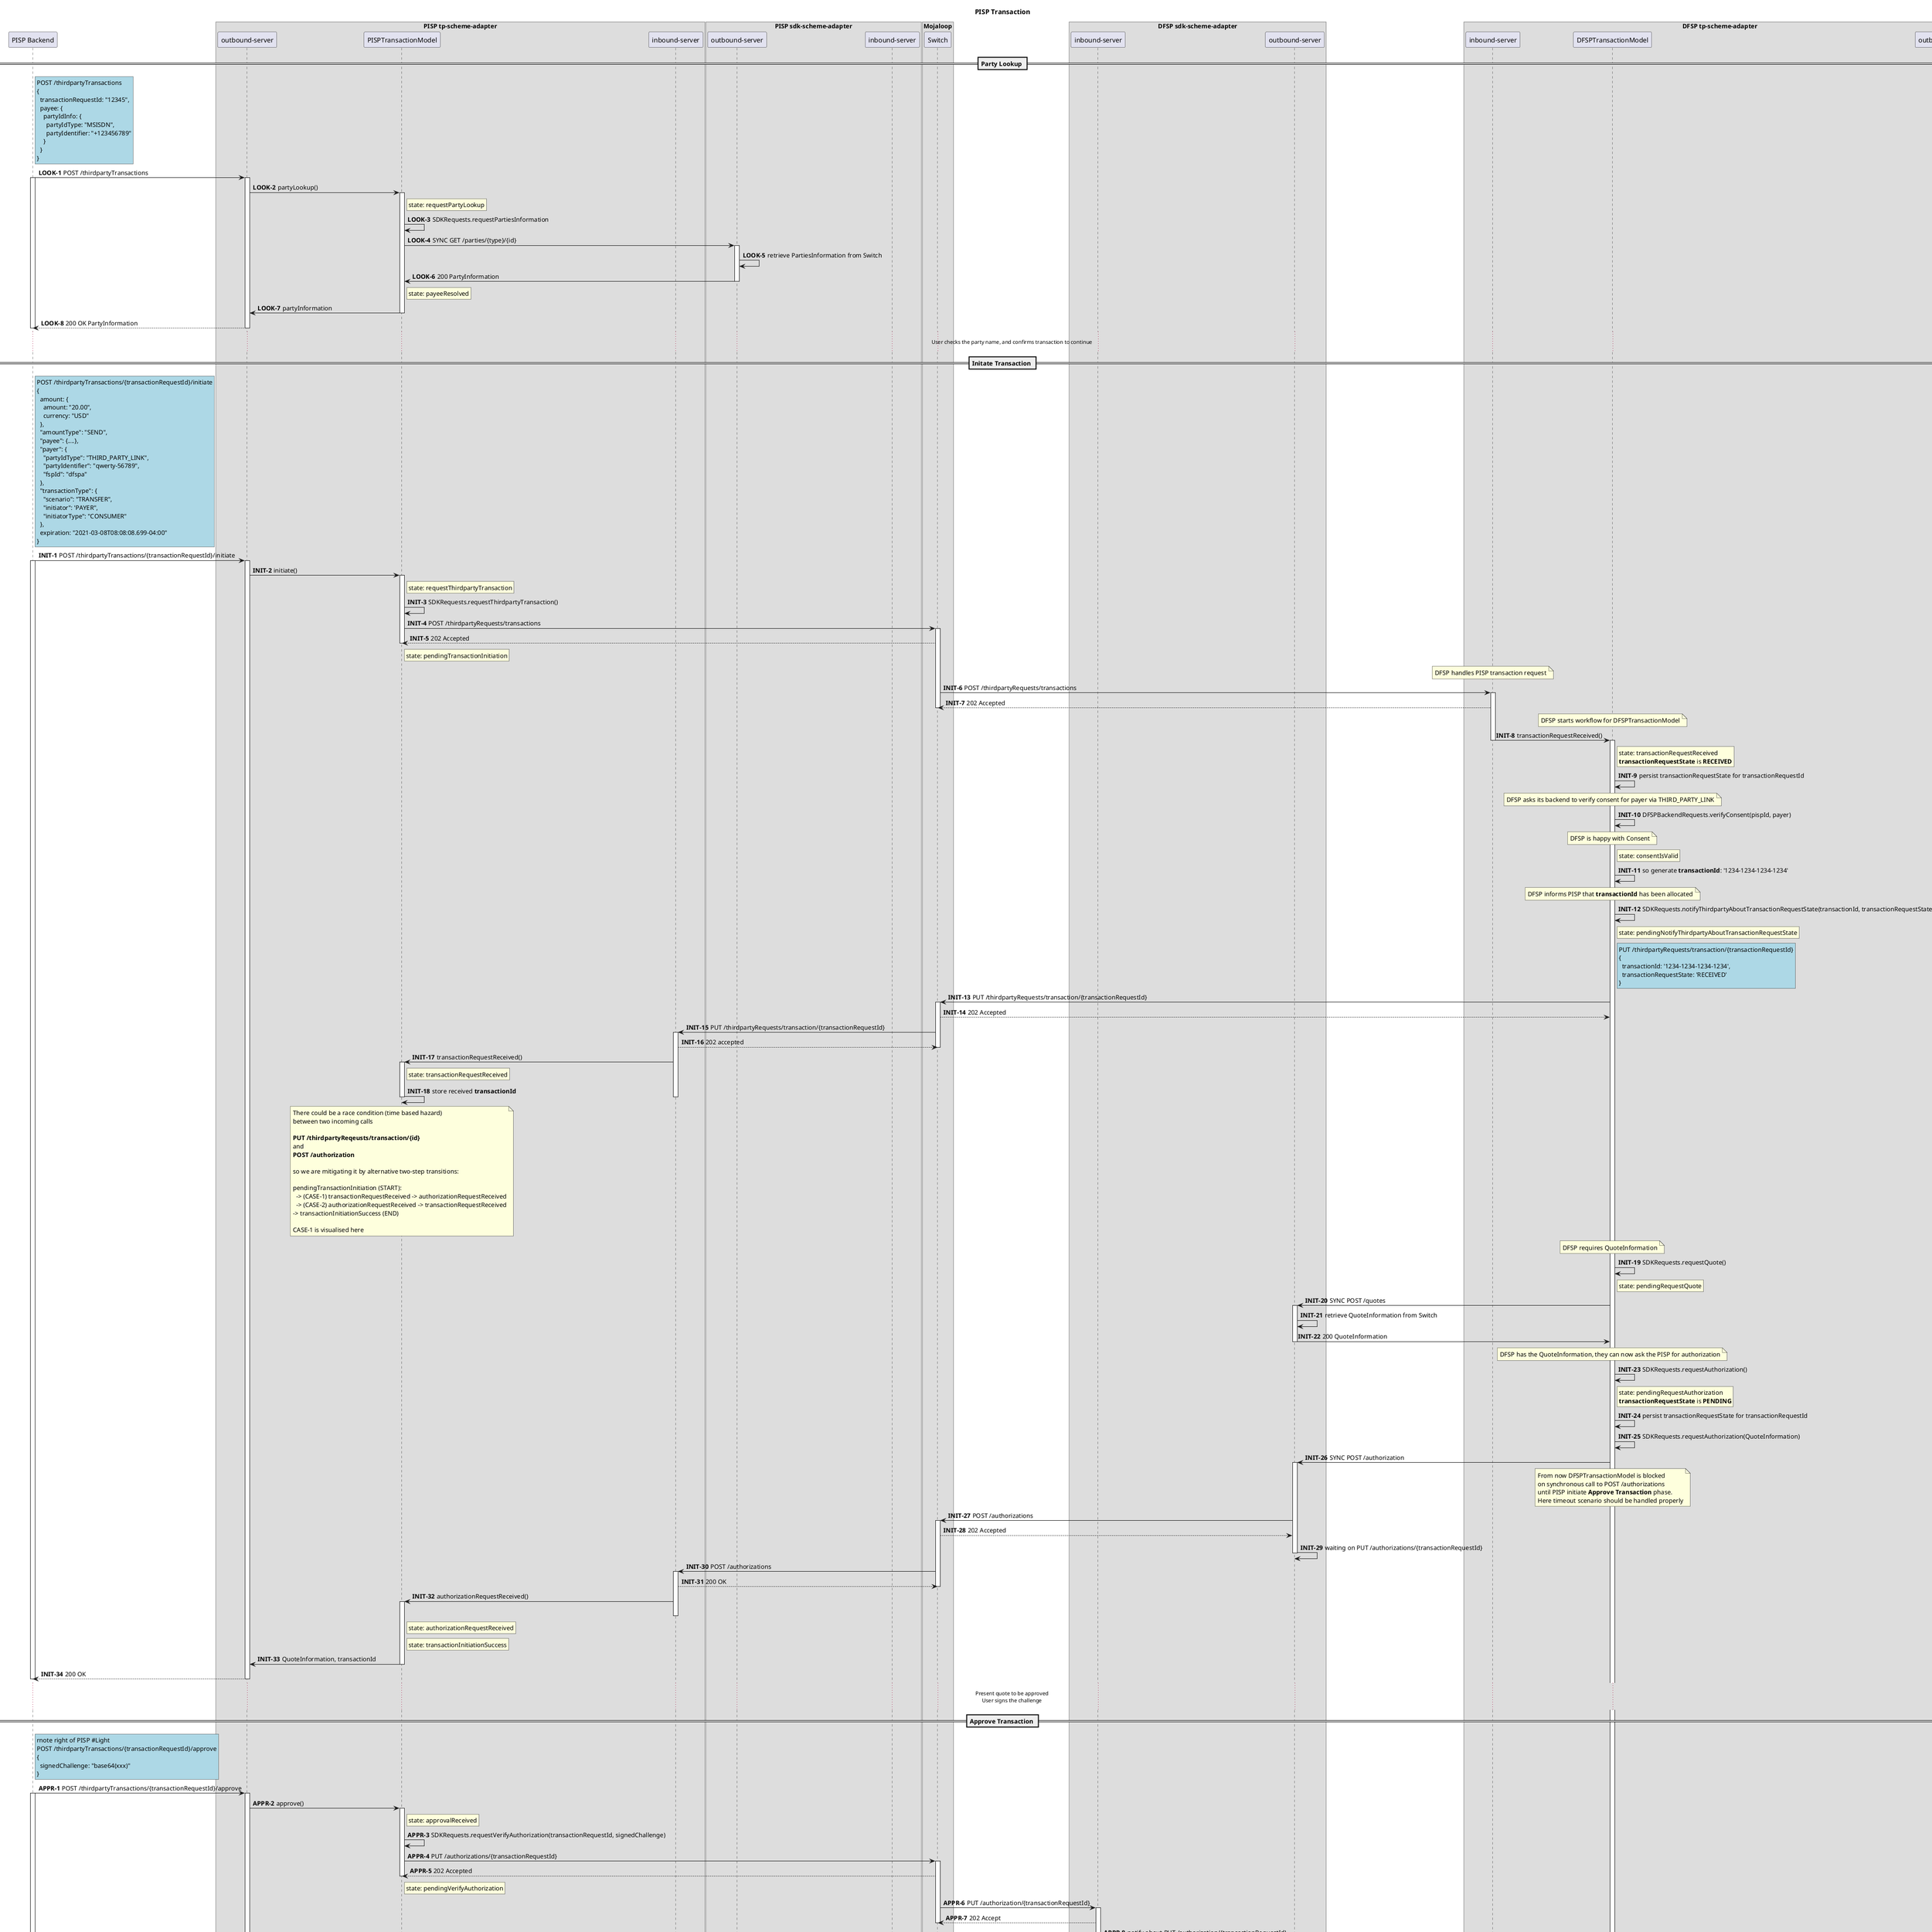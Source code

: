 @startuml

title PISP Transaction


participant "PISP Backend" as PISP
box "PISP tp-scheme-adapter"
  participant "outbound-server" as PISP_TP_OUT
  participant "PISPTransactionModel" as PISP_TM
  participant "inbound-server" as PISP_TP_IN
end box
box "PISP sdk-scheme-adapter"
  participant "outbound-server" as PISP_SDK_OUT
  participant "inbound-server" as PISP_SDK_IN
end box
box "Mojaloop"
    participant Switch
end box
box "DFSP sdk-scheme-adapter"
  participant "inbound-server" as DFSP_SDK_IN
  participant "outbound-server" as DFSP_SDK_OUT
end box
box "DFSP tp-scheme-adapter"
  participant "inbound-server" as DFSP_TP_IN
  participant "DFSPTransactionModel" as DFSP_TM
  participant "outbound-server" as DFSP_TP_OUT
end box


== Party Lookup ==
autonumber 1 "<b>LOOK-#</b>"
rnote right of PISP #LightBlue
POST /thirdpartyTransactions
{
  transactionRequestId: "12345",
  payee: {
    partyIdInfo: {
      partyIdType: "MSISDN",
      partyIdentifier: "+123456789"
    }
  }
}
end note
PISP -> PISP_TP_OUT: POST /thirdpartyTransactions
activate PISP
activate PISP_TP_OUT
' TODO: line up with state-models.md doc
PISP_TP_OUT -> PISP_TM: partyLookup()
rnote right of PISP_TM: state: requestPartyLookup
activate PISP_TM
PISP_TM -> PISP_TM: SDKRequests.requestPartiesInformation
PISP_TM -> PISP_SDK_OUT: SYNC GET /parties/{type}/{id}
activate PISP_SDK_OUT
PISP_SDK_OUT -> PISP_SDK_OUT: retrieve PartiesInformation from Switch
PISP_SDK_OUT -> PISP_TM: 200 PartyInformation
deactivate PISP_SDK_OUT
rnote right of PISP_TM: state: payeeResolved

PISP_TM -> PISP_TP_OUT: partyInformation
deactivate PISP_TM

' TODO: party lookup details
PISP_TP_OUT --> PISP: 200 OK PartyInformation
deactivate PISP_TP_OUT
deactivate PISP

...User checks the party name, and confirms transaction to continue...



== Initate Transaction ==
autonumber 1 "<b>INIT-#</b>"
rnote right of PISP #LightBlue
POST /thirdpartyTransactions/{transactionRequestId}/initiate
{
  amount: {
    amount: "20.00",
    currency: "USD"
  },
  "amountType": "SEND",
  "payee": {....},
  "payer": {
    "partyIdType": "THIRD_PARTY_LINK",
    "partyIdentifier": "qwerty-56789",
    "fspId": "dfspa"
  },
  "transactionType": {
    "scenario": "TRANSFER",
    "initiator": 'PAYER",
    "initiatorType": "CONSUMER"
  },
  expiration: "2021-03-08T08:08:08.699-04:00"
}
end note
PISP -> PISP_TP_OUT: POST /thirdpartyTransactions/{transactionRequestId}/initiate
activate PISP
activate PISP_TP_OUT

PISP_TP_OUT -> PISP_TM: initiate()
activate PISP_TM
rnote right of PISP_TM: state: requestThirdpartyTransaction
PISP_TM -> PISP_TM: SDKRequests.requestThirdpartyTransaction()
PISP_TM -> Switch: POST /thirdpartyRequests/transactions
activate Switch
Switch --> PISP_TM: 202 Accepted
deactivate PISP_TM
rnote right of PISP_TM: state: pendingTransactionInitiation

note over DFSP_TP_IN
  DFSP handles PISP transaction request
end note
Switch -> DFSP_TP_IN: POST /thirdpartyRequests/transactions
activate DFSP_TP_IN
DFSP_TP_IN --> Switch: 202 Accepted
deactivate Switch
note over DFSP_TM
  DFSP starts workflow for DFSPTransactionModel
end note
DFSP_TP_IN -> DFSP_TM: transactionRequestReceived()
deactivate DFSP_TP_IN
activate DFSP_TM
rnote right of DFSP_TM: state: transactionRequestReceived\n**transactionRequestState** is **RECEIVED**
DFSP_TM -> DFSP_TM: persist transactionRequestState for transactionRequestId
note over DFSP_TM
  DFSP asks its backend to verify consent for payer via THIRD_PARTY_LINK
end note
DFSP_TM -> DFSP_TM: DFSPBackendRequests.verifyConsent(pispId, payer)
note over DFSP_TM
  DFSP is happy with Consent
end note
rnote right of DFSP_TM: state: consentIsValid
DFSP_TM -> DFSP_TM: so generate **transactionId**: '1234-1234-1234-1234'
note over DFSP_TM
  DFSP informs PISP that **transactionId** has been allocated
end note
DFSP_TM -> DFSP_TM: SDKRequests.notifyThirdpartyAboutTransactionRequestState(transactionId, transactionRequestState)
rnote right of DFSP_TM: state: pendingNotifyThirdpartyAboutTransactionRequestState
rnote right of DFSP_TM #LightBlue
PUT /thirdpartyRequests/transaction/{transactionRequestId}
{
  transactionId: '1234-1234-1234-1234',
  transactionRequestState: 'RECEIVED'
}
end note
DFSP_TM -> Switch: PUT /thirdpartyRequests/transaction/{transactionRequestId}
activate Switch
Switch --> DFSP_TM: 202 Accepted
Switch -> PISP_TP_IN: PUT /thirdpartyRequests/transaction/{transactionRequestId}
activate PISP_TP_IN
PISP_TP_IN --> Switch: 202 accepted
deactivate Switch
PISP_TP_IN -> PISP_TM: transactionRequestReceived()
activate PISP_TM
rnote right of PISP_TM: state: transactionRequestReceived
PISP_TM -> PISP_TM: store received **transactionId**
deactivate PISP_TM
deactivate PISP_TP_IN
note over PISP_TM
  There could be a race condition (time based hazard)
  between two incoming calls 
  
  **PUT /thirdpartyReqeusts/transaction/{id}**
  and
  **POST /authorization**
  
  so we are mitigating it by alternative two-step transitions:

  pendingTransactionInitiation (START): 
    -> (CASE-1) transactionRequestReceived -> authorizationRequestReceived
    -> (CASE-2) authorizationRequestReceived -> transactionRequestReceived
  -> transactionInitiationSuccess (END)

  CASE-1 is visualised here
end note

note over DFSP_TM
  DFSP requires QuoteInformation
end note
DFSP_TM -> DFSP_TM: SDKRequests.requestQuote()
rnote right of DFSP_TM: state: pendingRequestQuote
DFSP_TM -> DFSP_SDK_OUT: SYNC POST /quotes
activate DFSP_SDK_OUT
DFSP_SDK_OUT -> DFSP_SDK_OUT: retrieve QuoteInformation from Switch
DFSP_SDK_OUT -> DFSP_TM: 200 QuoteInformation
deactivate DFSP_SDK_OUT
note over DFSP_TM
  DFSP has the QuoteInformation, they can now ask the PISP for authorization
end note
DFSP_TM -> DFSP_TM: SDKRequests.requestAuthorization()
rnote right of DFSP_TM: state: pendingRequestAuthorization\n**transactionRequestState** is **PENDING**
DFSP_TM -> DFSP_TM: persist transactionRequestState for transactionRequestId
DFSP_TM -> DFSP_TM: SDKRequests.requestAuthorization(QuoteInformation)
DFSP_TM -> DFSP_SDK_OUT: SYNC POST /authorization
note over DFSP_TM
  From now DFSPTransactionModel is blocked
  on synchronous call to POST /authorizations
  until PISP initiate **Approve Transaction** phase.
  Here timeout scenario should be handled properly
end note
activate DFSP_SDK_OUT
DFSP_SDK_OUT -> Switch: POST /authorizations
activate Switch
Switch --> DFSP_SDK_OUT: 202 Accepted
DFSP_SDK_OUT -> DFSP_SDK_OUT: waiting on PUT /authorizations/{transactionRequestId}
deactivate DFSP_SDK_OUT
Switch -> PISP_TP_IN: POST /authorizations
activate PISP_TP_IN
PISP_TP_IN --> Switch: 200 OK
deactivate Switch
PISP_TP_IN -> PISP_TM: authorizationRequestReceived()
rnote right of PISP_TM: state: authorizationRequestReceived
activate PISP_TM

rnote right of PISP_TM: state: transactionInitiationSuccess

deactivate PISP_TP_IN


PISP_TM -> PISP_TP_OUT: QuoteInformation, transactionId
deactivate PISP_TM
deactivate PISP_TP_IN

'TODO: add authorization details
PISP_TP_OUT --> PISP: 200 OK
deactivate PISP_TP_OUT
deactivate PISP

...Present quote to be approved\nUser signs the challenge...


== Approve Transaction ==
autonumber 1 "<b>APPR-#</b>"
rnote right of PISP #LightBlue
rnote right of PISP #Light
POST /thirdpartyTransactions/{transactionRequestId}/approve
{
  signedChallenge: "base64(xxx)"
}
end note
PISP -> PISP_TP_OUT: POST /thirdpartyTransactions/{transactionRequestId}/approve
activate PISP
activate PISP_TP_OUT

PISP_TP_OUT -> PISP_TM: approve()
activate PISP_TM
rnote right of PISP_TM: state: approvalReceived
PISP_TM -> PISP_TM: SDKRequests.requestVerifyAuthorization(transactionRequestId, signedChallenge)

PISP_TM -> Switch: PUT /authorizations/{transactionRequestId}
activate Switch
Switch --> PISP_TM: 202 Accepted
rnote right of PISP_TM: state: pendingVerifyAuthorization
deactivate PISP_TM
Switch -> DFSP_SDK_IN: PUT /authorization/{transactionRequestId}
activate DFSP_SDK_IN
DFSP_SDK_IN --> Switch: 202 Accept
deactivate Switch
DFSP_SDK_IN -> DFSP_SDK_OUT: notify about PUT /authorization/{transactionRequestId}
activate DFSP_SDK_OUT
DFSP_SDK_OUT -> DFSP_TM: 200: AuthorizationInformation
note over DFSP_TM
  From now DFSPTransactionModel is unblocked
end note
deactivate DFSP_SDK_IN
deactivate DFSP_SDK_OUT
note over DFSP_TM
  DFSP checks the received AuthorizationInformation with backend.
end note
rnote right of DFSP_TM: state: pendingVerifyAuthorization
DFSP_TM -> DFSP_TM: DFSPBackendRequests.verifyAuthorization(AuthorizationInformation)

note over PISP, DFSP_TM
  ERROR_SCENARIO: DFSP notifies PISP about Authorization error and then ends its workflow here
end note
rnote right of DFSP_TM: DFSP is unhappy with Authorization\n**transactionRequestState** is **REJECTED**
rnote right of DFSP_TM: state: failureVerifyAuthorization
DFSP_TM -> DFSP_TM: persist transactionRequestState for transactionRequestId
DFSP_TM -> DFSP_TM: SDKRequests.notifyThirdpartyAboutRejectedAuthorization(transactionRequestId)
DFSP_TM -> Switch: PUT /thirdpartyRequests/transaction/{transactionRequestId}/error
activate Switch
Switch -> DFSP_TM: 202 Accept
note over DFSP_TM
  ERROR_SCENARIO: **DFSPTransactionModel ends its workflow here**
end note
Swich -> PISP_TP_IN: PUT /thirdpartyRequests/transaction/{transactionRequestId}/error
activate PISP_TP_IN
PISP_TP_IN -> Switch: 202 Accept
deactivate Switch

note over PISP_TM
  ERROR_SCENARIO: **PISPTransactionModel will end its workflow here**
end note
PISP_TP_IN -> PISP_TM: authorizationRejected()
deactivate PISP_TP_IN
activate PISP_TM
rnote right of PISP_TM: state: rejectedAuthorization
PISP_TM -> PISP_TP_OUT: not approved: authorization is rejected
deactivate PISP_TM
PISP_TP_OUT -> PISP: 500: authorization is rejected



note over PISP, DFSP_TM
  HAPPY_SCENARIO: **DFSPTransactionModel continues workflow**
end note

rnote right of DFSP_TM: DFSP is happy with Authorization\n**transactionRequestState** is **ACCEPTED**
DFSP_TM -> DFSP_TM: persist transactionRequestState for transactionRequestId

note over DFSP_TM
  DFSP is happy, so initiates the Transfer for transferId
end note
DFSP_TM -> DFSP_TM: generate **transferId**
DFSP_TM -> DFSP_TM: transfer(transferId)
rnote right of DFSP_TM: state: pendingTransfer
DFSP_TM -> DFSP_TM: SDKRequests.requestTransfer(transferId, transferPayload)
DFSP_TM -> DFSP_SDK_OUT: SYNC POST /simpleTransfer
activate DFSP_SDK_OUT
DFSP_SDK_OUT -> DFSP_SDK_OUT: request Switch to realize simple transfer
DFSP_SDK_OUT -> DFSP_TM: 202: Transfer done
deactivate DFSP_SDK_OUT
note over DFSP_TM
  DFSP notifies PISP that Transfer is done
end note
DFSP_TM -> DFSP_TM: SDKRequests.notifyThirdpartyAboutTransfer(transferId)
rnote right of DFSP_TM: state: pendingNotifyThirdpartyAboutTransfer

DFSP_TM -> Switch: PATCH /thirdpartyRequests/transactions/{transactionRequestId}
activate Switch
Switch --> DFSP_TM: 202 Accepted
rnote right of DFSP_TM: state: transactionRequestSuccess
deactivate DFSP_TM


note over PISP_TM
  HAPPY_SCENARIO: **PISPTransactionModel continues workflow**
end note

Switch -> PISP_TP_IN: PATCH /thirdpartyRequests/transactions/{transactionRequestId}
activate PISP_TP_IN
PISP_TP_IN --> Switch: 200 OK
deactivate Switch

PISP_TP_IN -> PISP_TM: transactionSuccess(transactionRequestId)
deactivate PISP_TP_IN
activate PISP_TM
rnote right of PISP_TM: state: transactionSuccess


PISP_TM -> PISP_TP_OUT: Transaction & Transfer are done
deactivate PISP_TM

PISP_TP_OUT --> PISP: 200 OK
deactivate PISP_TP_OUT
deactivate PISP

@enduml
